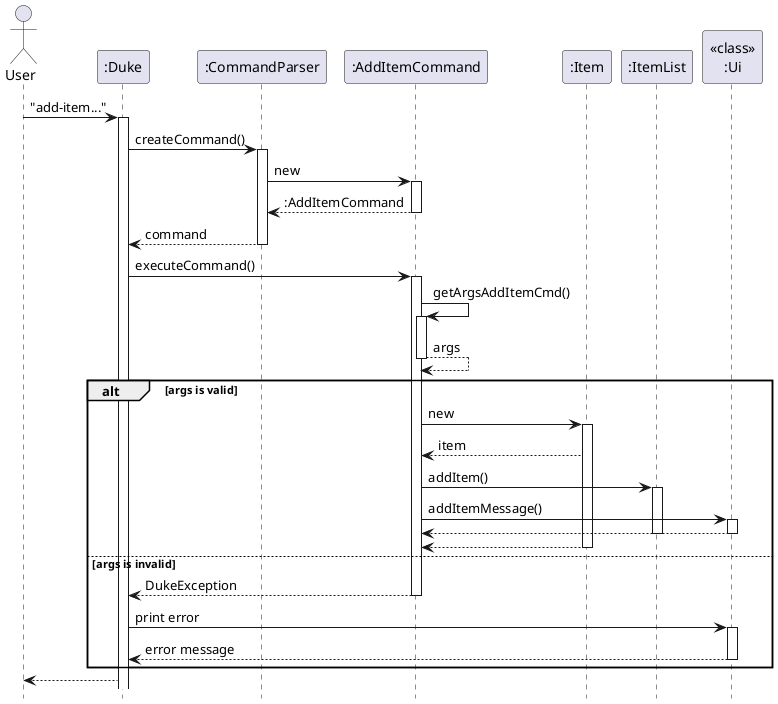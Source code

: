 @startuml
hide footbox
Actor User
"User" -> ":Duke": "add-item..."
activate ":Duke"
":Duke" -> ":CommandParser": createCommand()
activate ":CommandParser"
":CommandParser" -> ":AddItemCommand": new
activate ":AddItemCommand"
return :AddItemCommand
":CommandParser" --> ":Duke": command
deactivate
":Duke" -> ":AddItemCommand" : executeCommand()
activate ":AddItemCommand"
":AddItemCommand" -> ":AddItemCommand": getArgsAddItemCmd()
activate ":AddItemCommand"
return args
alt args is valid
    ":AddItemCommand" -> ":Item": new
    activate ":Item"
    ":Item" --> ":AddItemCommand": item
    ":AddItemCommand" -> ":ItemList": addItem()
    activate ":ItemList"
    ":AddItemCommand" -> "<<class>>\n:Ui": addItemMessage()
    activate "<<class>>\n:Ui"
    return
    deactivate ":ItemList"
    return
    deactivate "<<class>>\n:Ui"
    deactivate ":Item"
else args is invalid
    ":AddItemCommand" --> ":Duke" : DukeException
    deactivate ":AddItemCommand"
    ":Duke" -> "<<class>>\n:Ui" : print error
    activate "<<class>>\n:Ui"
    "<<class>>\n:Ui" --> ":Duke" : error message
    deactivate "<<class>>\n:Ui"
end
":Duke" --> "User"
@enduml